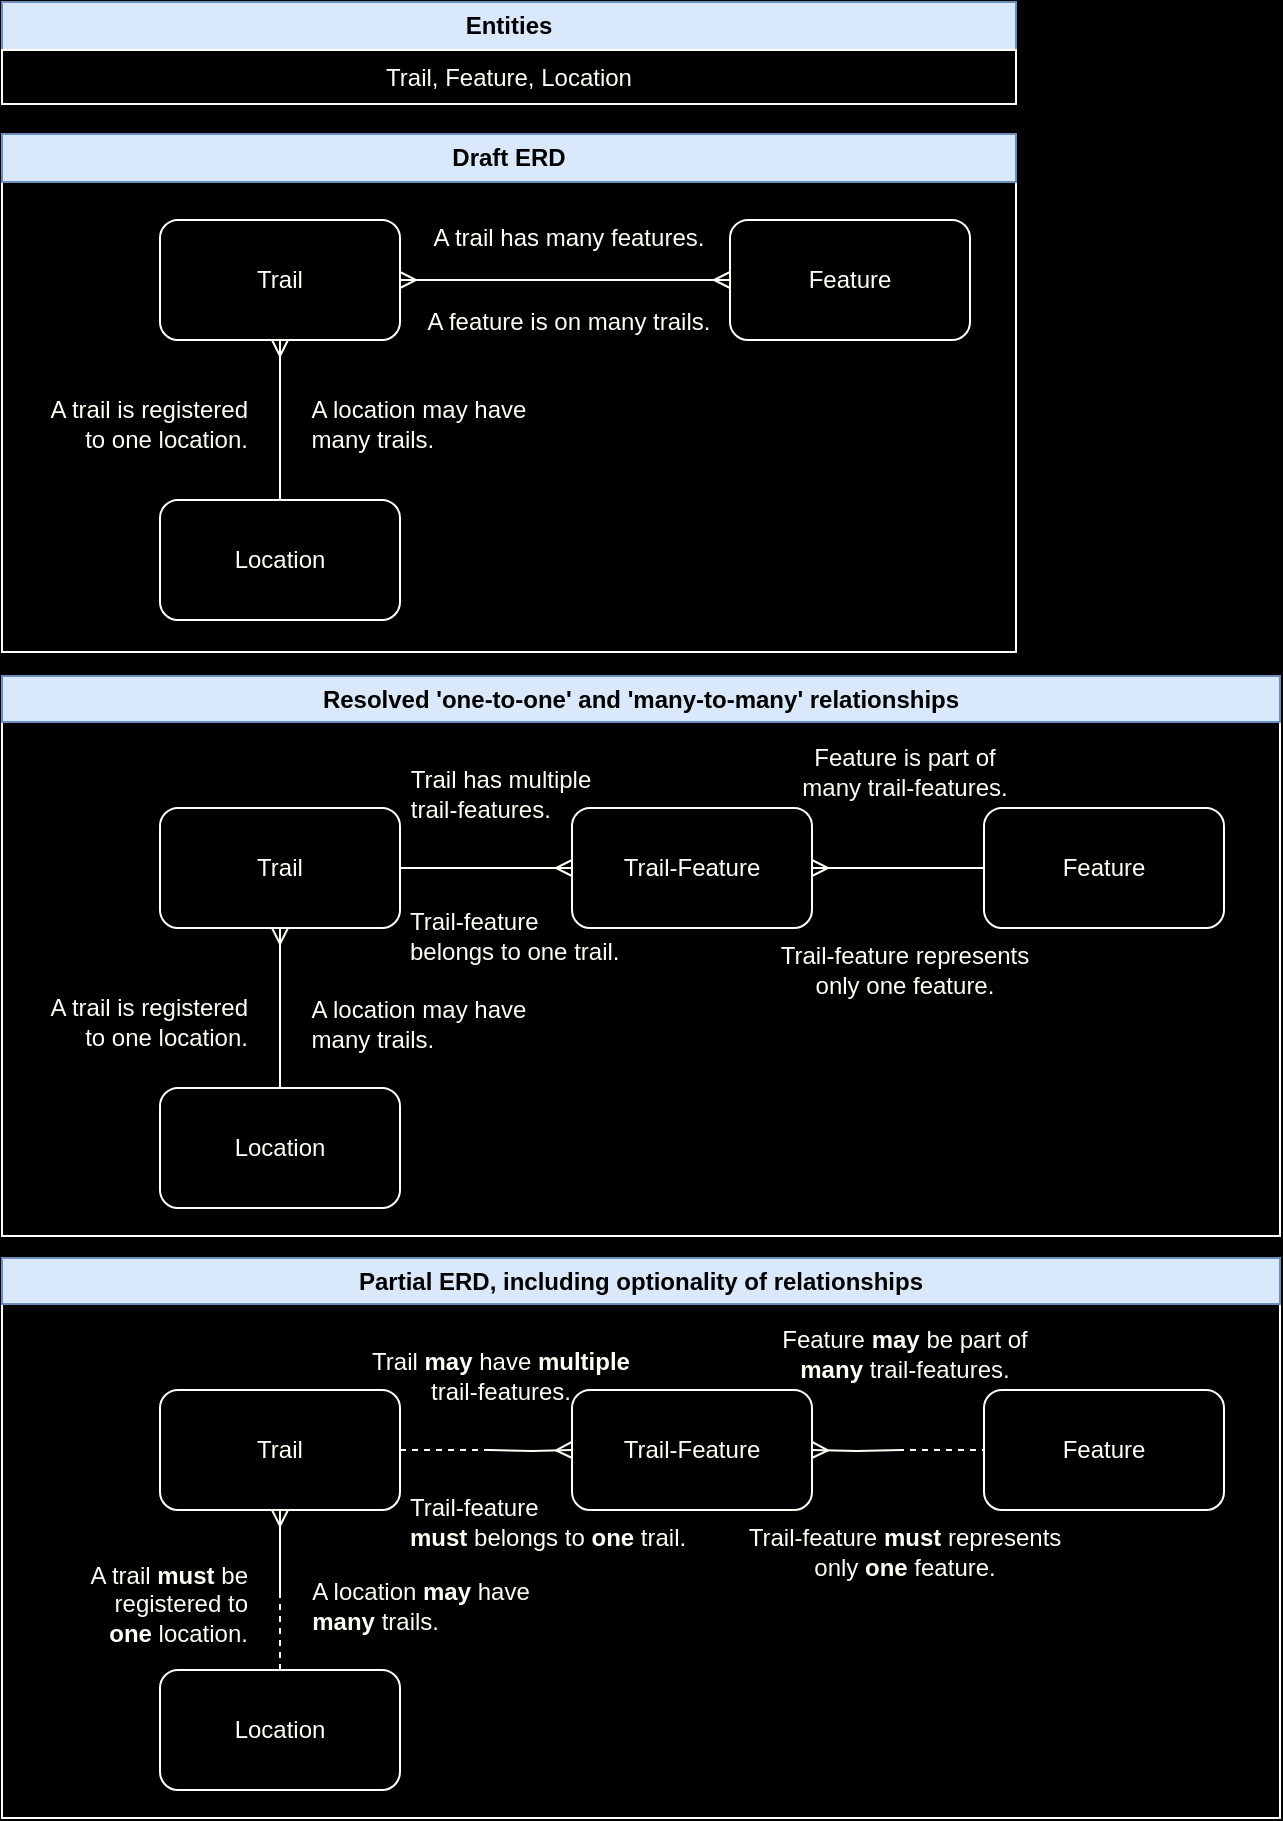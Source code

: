 <mxfile version="24.8.2">
  <diagram name="Page-1" id="eJ1suCUGfrgjvpVPt0L2">
    <mxGraphModel dx="1687" dy="966" grid="0" gridSize="10" guides="1" tooltips="1" connect="1" arrows="1" fold="1" page="1" pageScale="1" pageWidth="2336" pageHeight="1654" background="#000000" math="0" shadow="0">
      <root>
        <mxCell id="0" />
        <mxCell id="1" parent="0" />
        <mxCell id="AQzfYVfxDlzEViwBDPFZ-25" value="" style="rounded=0;whiteSpace=wrap;html=1;fillColor=none;strokeColor=#FFFFF5;" vertex="1" parent="1">
          <mxGeometry x="401" y="471" width="639" height="280" as="geometry" />
        </mxCell>
        <mxCell id="AQzfYVfxDlzEViwBDPFZ-4" style="edgeStyle=orthogonalEdgeStyle;rounded=0;orthogonalLoop=1;jettySize=auto;html=1;entryX=0.5;entryY=0;entryDx=0;entryDy=0;startArrow=ERmany;startFill=0;endArrow=none;endFill=0;strokeColor=#FFFFF5;" edge="1" parent="1" source="AQzfYVfxDlzEViwBDPFZ-1" target="AQzfYVfxDlzEViwBDPFZ-3">
          <mxGeometry relative="1" as="geometry" />
        </mxCell>
        <mxCell id="AQzfYVfxDlzEViwBDPFZ-5" style="edgeStyle=orthogonalEdgeStyle;rounded=0;orthogonalLoop=1;jettySize=auto;html=1;entryX=0;entryY=0.5;entryDx=0;entryDy=0;endArrow=ERmany;endFill=0;startArrow=ERmany;startFill=0;strokeColor=#FFFFF5;" edge="1" parent="1" source="AQzfYVfxDlzEViwBDPFZ-1" target="AQzfYVfxDlzEViwBDPFZ-2">
          <mxGeometry relative="1" as="geometry" />
        </mxCell>
        <mxCell id="AQzfYVfxDlzEViwBDPFZ-1" value="Trail" style="rounded=1;whiteSpace=wrap;html=1;strokeColor=#FFFFF5;fillColor=#000000;fontColor=#FFFFF5;" vertex="1" parent="1">
          <mxGeometry x="480" y="243" width="120" height="60" as="geometry" />
        </mxCell>
        <mxCell id="AQzfYVfxDlzEViwBDPFZ-2" value="&lt;div&gt;Feature&lt;/div&gt;" style="rounded=1;whiteSpace=wrap;html=1;strokeColor=#FFFFF5;fillColor=#000000;fontColor=#FFFFF5;" vertex="1" parent="1">
          <mxGeometry x="765" y="243" width="120" height="60" as="geometry" />
        </mxCell>
        <mxCell id="AQzfYVfxDlzEViwBDPFZ-3" value="Location" style="rounded=1;whiteSpace=wrap;html=1;strokeColor=#FFFFF5;fillColor=#000000;fontColor=#FFFFF5;" vertex="1" parent="1">
          <mxGeometry x="480" y="383" width="120" height="60" as="geometry" />
        </mxCell>
        <mxCell id="AQzfYVfxDlzEViwBDPFZ-8" value="&lt;font color=&quot;#fffff5&quot;&gt;A trail has many features.&lt;/font&gt;" style="text;html=1;align=center;verticalAlign=middle;resizable=0;points=[];autosize=1;strokeColor=none;fillColor=none;" vertex="1" parent="1">
          <mxGeometry x="606" y="239" width="156" height="26" as="geometry" />
        </mxCell>
        <mxCell id="AQzfYVfxDlzEViwBDPFZ-9" value="&lt;font color=&quot;#fffff5&quot;&gt;A feature is on many trails.&lt;br&gt;&lt;/font&gt;" style="text;html=1;align=center;verticalAlign=middle;resizable=0;points=[];autosize=1;strokeColor=none;fillColor=none;" vertex="1" parent="1">
          <mxGeometry x="603" y="281" width="162" height="26" as="geometry" />
        </mxCell>
        <mxCell id="AQzfYVfxDlzEViwBDPFZ-10" value="&lt;font color=&quot;#fffff5&quot;&gt;A trail is registered&lt;br&gt;to one &lt;/font&gt;&lt;font color=&quot;#fffff5&quot;&gt;location.&lt;/font&gt;" style="text;html=1;align=right;verticalAlign=middle;resizable=0;points=[];autosize=1;strokeColor=none;fillColor=none;" vertex="1" parent="1">
          <mxGeometry x="405" y="324" width="120" height="41" as="geometry" />
        </mxCell>
        <mxCell id="AQzfYVfxDlzEViwBDPFZ-11" value="&lt;font color=&quot;#fffff5&quot;&gt;A location may have&lt;br&gt;&lt;/font&gt;&lt;div align=&quot;left&quot;&gt;&lt;font color=&quot;#fffff5&quot;&gt;many trails.&lt;/font&gt;&lt;br&gt;&lt;/div&gt;" style="text;html=1;align=center;verticalAlign=middle;resizable=0;points=[];autosize=1;strokeColor=none;fillColor=none;" vertex="1" parent="1">
          <mxGeometry x="546" y="324" width="126" height="41" as="geometry" />
        </mxCell>
        <mxCell id="AQzfYVfxDlzEViwBDPFZ-12" value="" style="rounded=0;whiteSpace=wrap;html=1;fillColor=none;strokeColor=#FFFFF5;" vertex="1" parent="1">
          <mxGeometry x="401" y="200" width="507" height="259" as="geometry" />
        </mxCell>
        <mxCell id="AQzfYVfxDlzEViwBDPFZ-13" value="&lt;b&gt;Draft ERD&lt;/b&gt;" style="rounded=0;whiteSpace=wrap;html=1;fillColor=#dae8fc;strokeColor=#6c8ebf;" vertex="1" parent="1">
          <mxGeometry x="401" y="200" width="507" height="24" as="geometry" />
        </mxCell>
        <mxCell id="AQzfYVfxDlzEViwBDPFZ-14" value="&lt;b&gt;Entities&lt;/b&gt;" style="rounded=0;whiteSpace=wrap;html=1;fillColor=#dae8fc;strokeColor=#6c8ebf;" vertex="1" parent="1">
          <mxGeometry x="401" y="134" width="507" height="24" as="geometry" />
        </mxCell>
        <mxCell id="AQzfYVfxDlzEViwBDPFZ-15" value="&lt;font color=&quot;#fffff5&quot;&gt;Trail, Feature, Location&lt;/font&gt;" style="rounded=0;whiteSpace=wrap;html=1;fillColor=none;strokeColor=#FFFFF5;" vertex="1" parent="1">
          <mxGeometry x="401" y="158" width="507" height="27" as="geometry" />
        </mxCell>
        <mxCell id="AQzfYVfxDlzEViwBDPFZ-16" style="edgeStyle=orthogonalEdgeStyle;rounded=0;orthogonalLoop=1;jettySize=auto;html=1;entryX=0.5;entryY=0;entryDx=0;entryDy=0;startArrow=ERmany;startFill=0;endArrow=none;endFill=0;strokeColor=#FFFFF5;" edge="1" parent="1" source="AQzfYVfxDlzEViwBDPFZ-18" target="AQzfYVfxDlzEViwBDPFZ-20">
          <mxGeometry relative="1" as="geometry" />
        </mxCell>
        <mxCell id="AQzfYVfxDlzEViwBDPFZ-28" style="edgeStyle=orthogonalEdgeStyle;rounded=0;orthogonalLoop=1;jettySize=auto;html=1;entryX=0;entryY=0.5;entryDx=0;entryDy=0;strokeColor=#FFFFF5;endArrow=ERmany;endFill=0;" edge="1" parent="1" source="AQzfYVfxDlzEViwBDPFZ-18" target="AQzfYVfxDlzEViwBDPFZ-27">
          <mxGeometry relative="1" as="geometry" />
        </mxCell>
        <mxCell id="AQzfYVfxDlzEViwBDPFZ-18" value="Trail" style="rounded=1;whiteSpace=wrap;html=1;strokeColor=#FFFFF5;fillColor=#000000;fontColor=#FFFFF5;" vertex="1" parent="1">
          <mxGeometry x="480" y="537" width="120" height="60" as="geometry" />
        </mxCell>
        <mxCell id="AQzfYVfxDlzEViwBDPFZ-29" style="edgeStyle=orthogonalEdgeStyle;rounded=0;orthogonalLoop=1;jettySize=auto;html=1;entryX=1;entryY=0.5;entryDx=0;entryDy=0;strokeColor=#FFFFF5;endArrow=ERmany;endFill=0;" edge="1" parent="1" source="AQzfYVfxDlzEViwBDPFZ-19" target="AQzfYVfxDlzEViwBDPFZ-27">
          <mxGeometry relative="1" as="geometry" />
        </mxCell>
        <mxCell id="AQzfYVfxDlzEViwBDPFZ-19" value="&lt;div&gt;Feature&lt;/div&gt;" style="rounded=1;whiteSpace=wrap;html=1;strokeColor=#FFFFF5;fillColor=#000000;fontColor=#FFFFF5;" vertex="1" parent="1">
          <mxGeometry x="892" y="537" width="120" height="60" as="geometry" />
        </mxCell>
        <mxCell id="AQzfYVfxDlzEViwBDPFZ-20" value="Location" style="rounded=1;whiteSpace=wrap;html=1;strokeColor=#FFFFF5;fillColor=#000000;fontColor=#FFFFF5;" vertex="1" parent="1">
          <mxGeometry x="480" y="677" width="120" height="60" as="geometry" />
        </mxCell>
        <mxCell id="AQzfYVfxDlzEViwBDPFZ-21" value="&lt;font color=&quot;#fffff5&quot;&gt;Trail has multiple&lt;br&gt;&lt;/font&gt;&lt;div align=&quot;left&quot;&gt;&lt;font color=&quot;#fffff5&quot;&gt;trail-features.&lt;/font&gt;&lt;br&gt;&lt;/div&gt;" style="text;html=1;align=center;verticalAlign=middle;resizable=0;points=[];autosize=1;strokeColor=none;fillColor=none;" vertex="1" parent="1">
          <mxGeometry x="593" y="509" width="113" height="41" as="geometry" />
        </mxCell>
        <mxCell id="AQzfYVfxDlzEViwBDPFZ-22" value="&lt;font color=&quot;#fffff5&quot;&gt;Feature is part of&lt;br&gt;many trail-features.&lt;/font&gt;" style="text;html=1;align=center;verticalAlign=middle;resizable=0;points=[];autosize=1;strokeColor=none;fillColor=none;" vertex="1" parent="1">
          <mxGeometry x="790" y="498" width="123" height="41" as="geometry" />
        </mxCell>
        <mxCell id="AQzfYVfxDlzEViwBDPFZ-23" value="&lt;font color=&quot;#fffff5&quot;&gt;A trail is registered&lt;br&gt;to one &lt;/font&gt;&lt;font color=&quot;#fffff5&quot;&gt;location.&lt;/font&gt;" style="text;html=1;align=right;verticalAlign=middle;resizable=0;points=[];autosize=1;strokeColor=none;fillColor=none;" vertex="1" parent="1">
          <mxGeometry x="405" y="623" width="120" height="41" as="geometry" />
        </mxCell>
        <mxCell id="AQzfYVfxDlzEViwBDPFZ-24" value="&lt;font color=&quot;#fffff5&quot;&gt;A location may have&lt;br&gt;&lt;/font&gt;&lt;div align=&quot;left&quot;&gt;&lt;font color=&quot;#fffff5&quot;&gt;many trails.&lt;/font&gt;&lt;br&gt;&lt;/div&gt;" style="text;html=1;align=center;verticalAlign=middle;resizable=0;points=[];autosize=1;strokeColor=none;fillColor=none;" vertex="1" parent="1">
          <mxGeometry x="546" y="624" width="126" height="41" as="geometry" />
        </mxCell>
        <mxCell id="AQzfYVfxDlzEViwBDPFZ-26" value="&lt;b&gt;Resolved &#39;one-to-one&#39; and &#39;many-to-many&#39; relationships&lt;br&gt;&lt;/b&gt;" style="rounded=0;whiteSpace=wrap;html=1;fillColor=#dae8fc;strokeColor=#6c8ebf;" vertex="1" parent="1">
          <mxGeometry x="401" y="471" width="639" height="23" as="geometry" />
        </mxCell>
        <mxCell id="AQzfYVfxDlzEViwBDPFZ-27" value="Trail-Feature" style="rounded=1;whiteSpace=wrap;html=1;strokeColor=#FFFFF5;fillColor=#000000;fontColor=#FFFFF5;" vertex="1" parent="1">
          <mxGeometry x="686" y="537" width="120" height="60" as="geometry" />
        </mxCell>
        <mxCell id="AQzfYVfxDlzEViwBDPFZ-30" value="&lt;div align=&quot;left&quot;&gt;&lt;font color=&quot;#fffff5&quot;&gt;Trail-feature&lt;/font&gt;&lt;br&gt;&lt;/div&gt;&lt;div align=&quot;left&quot;&gt;&lt;font color=&quot;#fffff5&quot;&gt;belongs to one trail.&lt;/font&gt;&lt;br&gt;&lt;/div&gt;" style="text;html=1;align=left;verticalAlign=middle;resizable=0;points=[];autosize=1;strokeColor=none;fillColor=none;" vertex="1" parent="1">
          <mxGeometry x="603" y="580" width="126" height="41" as="geometry" />
        </mxCell>
        <mxCell id="AQzfYVfxDlzEViwBDPFZ-31" value="&lt;font color=&quot;#fffff5&quot;&gt;Trail-feature represents&lt;br&gt;only one feature.&lt;/font&gt;" style="text;html=1;align=center;verticalAlign=middle;resizable=0;points=[];autosize=1;strokeColor=none;fillColor=none;" vertex="1" parent="1">
          <mxGeometry x="778" y="597" width="147" height="41" as="geometry" />
        </mxCell>
        <mxCell id="AQzfYVfxDlzEViwBDPFZ-32" value="" style="rounded=0;whiteSpace=wrap;html=1;fillColor=none;strokeColor=#FFFFF5;" vertex="1" parent="1">
          <mxGeometry x="401" y="762" width="639" height="280" as="geometry" />
        </mxCell>
        <mxCell id="AQzfYVfxDlzEViwBDPFZ-33" style="edgeStyle=orthogonalEdgeStyle;rounded=0;orthogonalLoop=1;jettySize=auto;html=1;startArrow=ERmany;startFill=0;endArrow=none;endFill=0;strokeColor=#FFFFF5;" edge="1" parent="1" source="AQzfYVfxDlzEViwBDPFZ-35">
          <mxGeometry relative="1" as="geometry">
            <mxPoint x="540" y="929" as="targetPoint" />
          </mxGeometry>
        </mxCell>
        <mxCell id="AQzfYVfxDlzEViwBDPFZ-53" style="edgeStyle=orthogonalEdgeStyle;rounded=0;orthogonalLoop=1;jettySize=auto;html=1;entryX=0;entryY=0.5;entryDx=0;entryDy=0;endArrow=ERmany;endFill=0;strokeColor=#FFFFF5;" edge="1" parent="1" target="AQzfYVfxDlzEViwBDPFZ-44">
          <mxGeometry relative="1" as="geometry">
            <mxPoint x="645" y="858" as="sourcePoint" />
          </mxGeometry>
        </mxCell>
        <mxCell id="AQzfYVfxDlzEViwBDPFZ-35" value="Trail" style="rounded=1;whiteSpace=wrap;html=1;strokeColor=#FFFFF5;fillColor=#000000;fontColor=#FFFFF5;" vertex="1" parent="1">
          <mxGeometry x="480" y="828" width="120" height="60" as="geometry" />
        </mxCell>
        <mxCell id="AQzfYVfxDlzEViwBDPFZ-36" style="edgeStyle=orthogonalEdgeStyle;rounded=0;orthogonalLoop=1;jettySize=auto;html=1;entryX=1;entryY=0.5;entryDx=0;entryDy=0;strokeColor=#FFFFF5;endArrow=ERmany;endFill=0;" edge="1" parent="1" target="AQzfYVfxDlzEViwBDPFZ-44">
          <mxGeometry relative="1" as="geometry">
            <mxPoint x="851" y="858" as="sourcePoint" />
          </mxGeometry>
        </mxCell>
        <mxCell id="AQzfYVfxDlzEViwBDPFZ-37" value="&lt;div&gt;Feature&lt;/div&gt;" style="rounded=1;whiteSpace=wrap;html=1;strokeColor=#FFFFF5;fillColor=#000000;fontColor=#FFFFF5;" vertex="1" parent="1">
          <mxGeometry x="892" y="828" width="120" height="60" as="geometry" />
        </mxCell>
        <mxCell id="AQzfYVfxDlzEViwBDPFZ-38" value="Location" style="rounded=1;whiteSpace=wrap;html=1;strokeColor=#FFFFF5;fillColor=#000000;fontColor=#FFFFF5;" vertex="1" parent="1">
          <mxGeometry x="480" y="968" width="120" height="60" as="geometry" />
        </mxCell>
        <mxCell id="AQzfYVfxDlzEViwBDPFZ-39" value="&lt;font color=&quot;#fffff5&quot;&gt;Trail &lt;b&gt;may &lt;/b&gt;have &lt;b&gt;multiple&lt;br&gt;&lt;/b&gt;&lt;/font&gt;&lt;div&gt;&lt;font color=&quot;#fffff5&quot;&gt;trail-features.&lt;/font&gt;&lt;br&gt;&lt;/div&gt;" style="text;html=1;align=center;verticalAlign=middle;resizable=0;points=[];autosize=1;strokeColor=none;fillColor=none;" vertex="1" parent="1">
          <mxGeometry x="577" y="800" width="146" height="41" as="geometry" />
        </mxCell>
        <mxCell id="AQzfYVfxDlzEViwBDPFZ-40" value="&lt;font color=&quot;#fffff5&quot;&gt;Feature &lt;b&gt;may &lt;/b&gt;be part of&lt;br&gt;&lt;b&gt;many &lt;/b&gt;trail-features.&lt;/font&gt;" style="text;html=1;align=center;verticalAlign=middle;resizable=0;points=[];autosize=1;strokeColor=none;fillColor=none;" vertex="1" parent="1">
          <mxGeometry x="781" y="789" width="141" height="41" as="geometry" />
        </mxCell>
        <mxCell id="AQzfYVfxDlzEViwBDPFZ-41" value="&lt;font color=&quot;#fffff5&quot;&gt;A trail &lt;b&gt;must &lt;/b&gt;be&lt;br&gt;registered to&lt;br&gt;&lt;b&gt;one &lt;/b&gt;&lt;/font&gt;&lt;font color=&quot;#fffff5&quot;&gt;location.&lt;/font&gt;" style="text;html=1;align=right;verticalAlign=middle;resizable=0;points=[];autosize=1;strokeColor=none;fillColor=none;" vertex="1" parent="1">
          <mxGeometry x="428" y="907" width="97" height="55" as="geometry" />
        </mxCell>
        <mxCell id="AQzfYVfxDlzEViwBDPFZ-42" value="&lt;font color=&quot;#fffff5&quot;&gt;A location &lt;b&gt;may &lt;/b&gt;have&lt;br&gt;&lt;/font&gt;&lt;div align=&quot;left&quot;&gt;&lt;font color=&quot;#fffff5&quot;&gt;&lt;b&gt;many &lt;/b&gt;trails.&lt;/font&gt;&lt;br&gt;&lt;/div&gt;" style="text;html=1;align=center;verticalAlign=middle;resizable=0;points=[];autosize=1;strokeColor=none;fillColor=none;" vertex="1" parent="1">
          <mxGeometry x="546" y="915" width="127" height="41" as="geometry" />
        </mxCell>
        <mxCell id="AQzfYVfxDlzEViwBDPFZ-43" value="&lt;b&gt;Partial ERD, including optionality of relationships&lt;br&gt;&lt;/b&gt;" style="rounded=0;whiteSpace=wrap;html=1;fillColor=#dae8fc;strokeColor=#6c8ebf;" vertex="1" parent="1">
          <mxGeometry x="401" y="762" width="639" height="23" as="geometry" />
        </mxCell>
        <mxCell id="AQzfYVfxDlzEViwBDPFZ-44" value="Trail-Feature" style="rounded=1;whiteSpace=wrap;html=1;strokeColor=#FFFFF5;fillColor=#000000;fontColor=#FFFFF5;" vertex="1" parent="1">
          <mxGeometry x="686" y="828" width="120" height="60" as="geometry" />
        </mxCell>
        <mxCell id="AQzfYVfxDlzEViwBDPFZ-45" value="&lt;div align=&quot;left&quot;&gt;&lt;font color=&quot;#fffff5&quot;&gt;Trail-feature&lt;/font&gt;&lt;br&gt;&lt;/div&gt;&lt;div align=&quot;left&quot;&gt;&lt;font color=&quot;#fffff5&quot;&gt;&lt;b&gt;must &lt;/b&gt;belongs to &lt;b&gt;one &lt;/b&gt;trail.&lt;/font&gt;&lt;br&gt;&lt;/div&gt;" style="text;html=1;align=left;verticalAlign=middle;resizable=0;points=[];autosize=1;strokeColor=none;fillColor=none;" vertex="1" parent="1">
          <mxGeometry x="603" y="873" width="158" height="41" as="geometry" />
        </mxCell>
        <mxCell id="AQzfYVfxDlzEViwBDPFZ-46" value="&lt;font color=&quot;#fffff5&quot;&gt;Trail-feature &lt;b&gt;must &lt;/b&gt;represents&lt;br&gt;only &lt;b&gt;one &lt;/b&gt;feature.&lt;/font&gt;" style="text;html=1;align=center;verticalAlign=middle;resizable=0;points=[];autosize=1;strokeColor=none;fillColor=none;" vertex="1" parent="1">
          <mxGeometry x="762" y="888" width="179" height="41" as="geometry" />
        </mxCell>
        <mxCell id="AQzfYVfxDlzEViwBDPFZ-48" value="" style="endArrow=none;dashed=1;html=1;rounded=0;strokeColor=#FFFFF5;entryX=1;entryY=0.5;entryDx=0;entryDy=0;" edge="1" parent="1" target="AQzfYVfxDlzEViwBDPFZ-35">
          <mxGeometry width="50" height="50" relative="1" as="geometry">
            <mxPoint x="645" y="858" as="sourcePoint" />
            <mxPoint x="706" y="846" as="targetPoint" />
          </mxGeometry>
        </mxCell>
        <mxCell id="AQzfYVfxDlzEViwBDPFZ-50" value="" style="endArrow=none;dashed=1;html=1;rounded=0;strokeColor=#FFFFF5;entryX=0;entryY=0.5;entryDx=0;entryDy=0;" edge="1" parent="1" target="AQzfYVfxDlzEViwBDPFZ-37">
          <mxGeometry width="50" height="50" relative="1" as="geometry">
            <mxPoint x="849" y="858" as="sourcePoint" />
            <mxPoint x="726" y="792" as="targetPoint" />
          </mxGeometry>
        </mxCell>
        <mxCell id="AQzfYVfxDlzEViwBDPFZ-51" value="" style="endArrow=none;dashed=1;html=1;rounded=0;strokeColor=#FFFFF5;exitX=0.5;exitY=0;exitDx=0;exitDy=0;" edge="1" parent="1" source="AQzfYVfxDlzEViwBDPFZ-38">
          <mxGeometry width="50" height="50" relative="1" as="geometry">
            <mxPoint x="595" y="928" as="sourcePoint" />
            <mxPoint x="540" y="929" as="targetPoint" />
          </mxGeometry>
        </mxCell>
      </root>
    </mxGraphModel>
  </diagram>
</mxfile>
